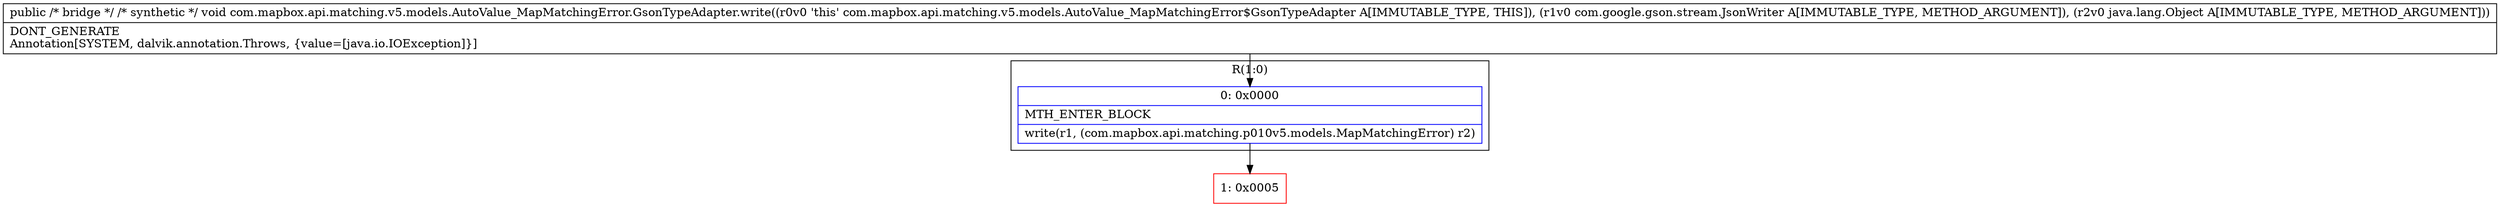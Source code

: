 digraph "CFG forcom.mapbox.api.matching.v5.models.AutoValue_MapMatchingError.GsonTypeAdapter.write(Lcom\/google\/gson\/stream\/JsonWriter;Ljava\/lang\/Object;)V" {
subgraph cluster_Region_1758952729 {
label = "R(1:0)";
node [shape=record,color=blue];
Node_0 [shape=record,label="{0\:\ 0x0000|MTH_ENTER_BLOCK\l|write(r1, (com.mapbox.api.matching.p010v5.models.MapMatchingError) r2)\l}"];
}
Node_1 [shape=record,color=red,label="{1\:\ 0x0005}"];
MethodNode[shape=record,label="{public \/* bridge *\/ \/* synthetic *\/ void com.mapbox.api.matching.v5.models.AutoValue_MapMatchingError.GsonTypeAdapter.write((r0v0 'this' com.mapbox.api.matching.v5.models.AutoValue_MapMatchingError$GsonTypeAdapter A[IMMUTABLE_TYPE, THIS]), (r1v0 com.google.gson.stream.JsonWriter A[IMMUTABLE_TYPE, METHOD_ARGUMENT]), (r2v0 java.lang.Object A[IMMUTABLE_TYPE, METHOD_ARGUMENT]))  | DONT_GENERATE\lAnnotation[SYSTEM, dalvik.annotation.Throws, \{value=[java.io.IOException]\}]\l}"];
MethodNode -> Node_0;
Node_0 -> Node_1;
}


